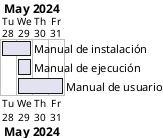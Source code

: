 @startgantt
Project starts 2024-05-28
saturday are closed
sunday are closed

[Manual de instalación] starts 2024-05-28
[Manual de instalación] ends 2024-05-29

[Manual de ejecución] starts 2024-05-29
[Manual de ejecución] ends 2024-05-29

[Manual de usuario] starts 2024-05-29
[Manual de usuario] ends 2024-05-31

@endgantt